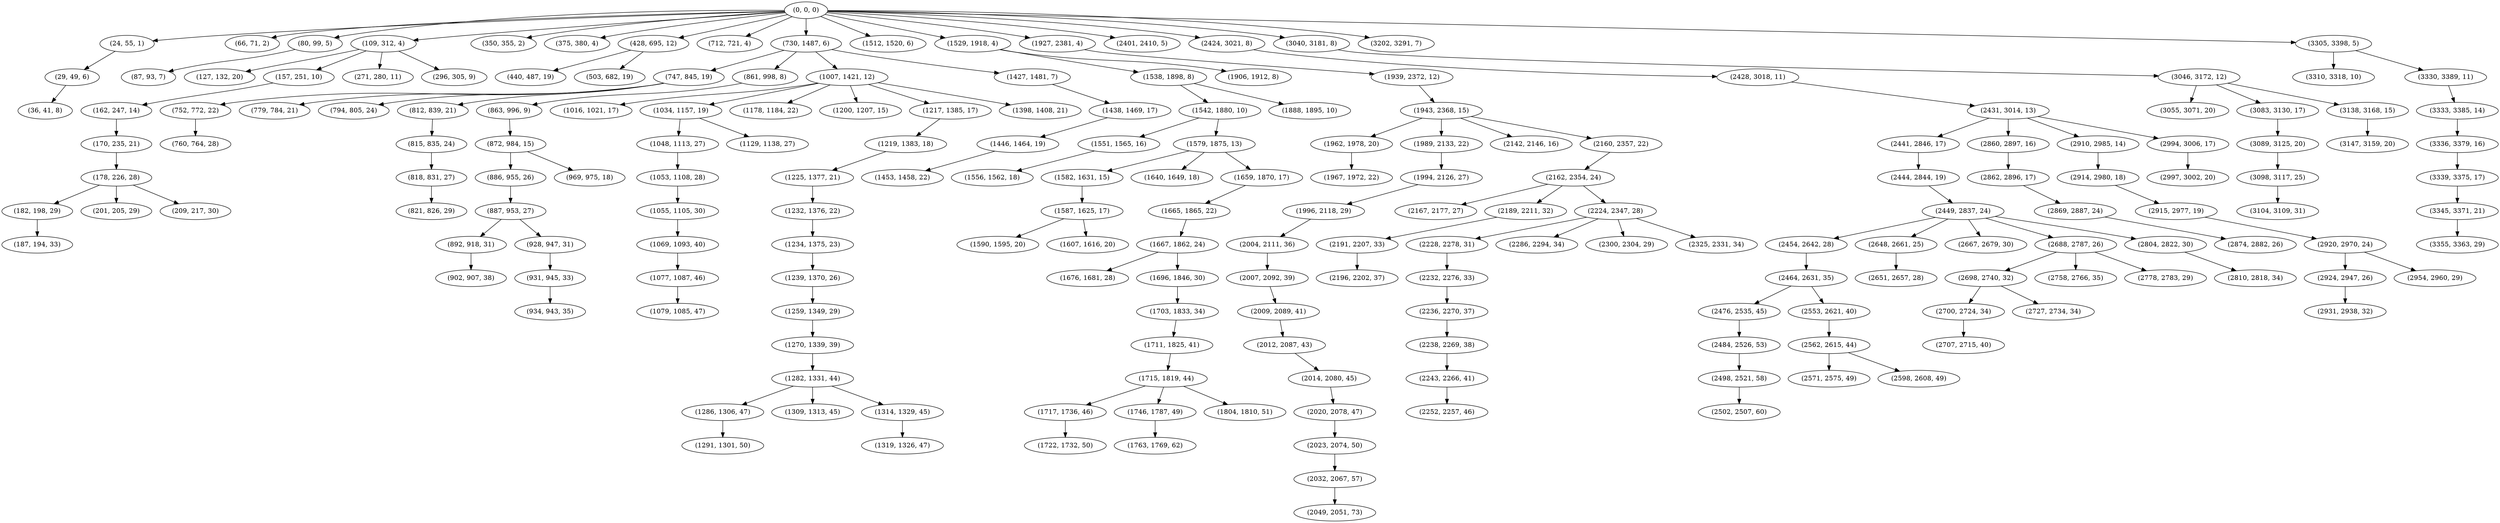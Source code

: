 digraph tree {
    "(0, 0, 0)";
    "(24, 55, 1)";
    "(29, 49, 6)";
    "(36, 41, 8)";
    "(66, 71, 2)";
    "(80, 99, 5)";
    "(87, 93, 7)";
    "(109, 312, 4)";
    "(127, 132, 20)";
    "(157, 251, 10)";
    "(162, 247, 14)";
    "(170, 235, 21)";
    "(178, 226, 28)";
    "(182, 198, 29)";
    "(187, 194, 33)";
    "(201, 205, 29)";
    "(209, 217, 30)";
    "(271, 280, 11)";
    "(296, 305, 9)";
    "(350, 355, 2)";
    "(375, 380, 4)";
    "(428, 695, 12)";
    "(440, 487, 19)";
    "(503, 682, 19)";
    "(712, 721, 4)";
    "(730, 1487, 6)";
    "(747, 845, 19)";
    "(752, 772, 22)";
    "(760, 764, 28)";
    "(779, 784, 21)";
    "(794, 805, 24)";
    "(812, 839, 21)";
    "(815, 835, 24)";
    "(818, 831, 27)";
    "(821, 826, 29)";
    "(861, 998, 8)";
    "(863, 996, 9)";
    "(872, 984, 15)";
    "(886, 955, 26)";
    "(887, 953, 27)";
    "(892, 918, 31)";
    "(902, 907, 38)";
    "(928, 947, 31)";
    "(931, 945, 33)";
    "(934, 943, 35)";
    "(969, 975, 18)";
    "(1007, 1421, 12)";
    "(1016, 1021, 17)";
    "(1034, 1157, 19)";
    "(1048, 1113, 27)";
    "(1053, 1108, 28)";
    "(1055, 1105, 30)";
    "(1069, 1093, 40)";
    "(1077, 1087, 46)";
    "(1079, 1085, 47)";
    "(1129, 1138, 27)";
    "(1178, 1184, 22)";
    "(1200, 1207, 15)";
    "(1217, 1385, 17)";
    "(1219, 1383, 18)";
    "(1225, 1377, 21)";
    "(1232, 1376, 22)";
    "(1234, 1375, 23)";
    "(1239, 1370, 26)";
    "(1259, 1349, 29)";
    "(1270, 1339, 39)";
    "(1282, 1331, 44)";
    "(1286, 1306, 47)";
    "(1291, 1301, 50)";
    "(1309, 1313, 45)";
    "(1314, 1329, 45)";
    "(1319, 1326, 47)";
    "(1398, 1408, 21)";
    "(1427, 1481, 7)";
    "(1438, 1469, 17)";
    "(1446, 1464, 19)";
    "(1453, 1458, 22)";
    "(1512, 1520, 6)";
    "(1529, 1918, 4)";
    "(1538, 1898, 8)";
    "(1542, 1880, 10)";
    "(1551, 1565, 16)";
    "(1556, 1562, 18)";
    "(1579, 1875, 13)";
    "(1582, 1631, 15)";
    "(1587, 1625, 17)";
    "(1590, 1595, 20)";
    "(1607, 1616, 20)";
    "(1640, 1649, 18)";
    "(1659, 1870, 17)";
    "(1665, 1865, 22)";
    "(1667, 1862, 24)";
    "(1676, 1681, 28)";
    "(1696, 1846, 30)";
    "(1703, 1833, 34)";
    "(1711, 1825, 41)";
    "(1715, 1819, 44)";
    "(1717, 1736, 46)";
    "(1722, 1732, 50)";
    "(1746, 1787, 49)";
    "(1763, 1769, 62)";
    "(1804, 1810, 51)";
    "(1888, 1895, 10)";
    "(1906, 1912, 8)";
    "(1927, 2381, 4)";
    "(1939, 2372, 12)";
    "(1943, 2368, 15)";
    "(1962, 1978, 20)";
    "(1967, 1972, 22)";
    "(1989, 2133, 22)";
    "(1994, 2126, 27)";
    "(1996, 2118, 29)";
    "(2004, 2111, 36)";
    "(2007, 2092, 39)";
    "(2009, 2089, 41)";
    "(2012, 2087, 43)";
    "(2014, 2080, 45)";
    "(2020, 2078, 47)";
    "(2023, 2074, 50)";
    "(2032, 2067, 57)";
    "(2049, 2051, 73)";
    "(2142, 2146, 16)";
    "(2160, 2357, 22)";
    "(2162, 2354, 24)";
    "(2167, 2177, 27)";
    "(2189, 2211, 32)";
    "(2191, 2207, 33)";
    "(2196, 2202, 37)";
    "(2224, 2347, 28)";
    "(2228, 2278, 31)";
    "(2232, 2276, 33)";
    "(2236, 2270, 37)";
    "(2238, 2269, 38)";
    "(2243, 2266, 41)";
    "(2252, 2257, 46)";
    "(2286, 2294, 34)";
    "(2300, 2304, 29)";
    "(2325, 2331, 34)";
    "(2401, 2410, 5)";
    "(2424, 3021, 8)";
    "(2428, 3018, 11)";
    "(2431, 3014, 13)";
    "(2441, 2846, 17)";
    "(2444, 2844, 19)";
    "(2449, 2837, 24)";
    "(2454, 2642, 28)";
    "(2464, 2631, 35)";
    "(2476, 2535, 45)";
    "(2484, 2526, 53)";
    "(2498, 2521, 58)";
    "(2502, 2507, 60)";
    "(2553, 2621, 40)";
    "(2562, 2615, 44)";
    "(2571, 2575, 49)";
    "(2598, 2608, 49)";
    "(2648, 2661, 25)";
    "(2651, 2657, 28)";
    "(2667, 2679, 30)";
    "(2688, 2787, 26)";
    "(2698, 2740, 32)";
    "(2700, 2724, 34)";
    "(2707, 2715, 40)";
    "(2727, 2734, 34)";
    "(2758, 2766, 35)";
    "(2778, 2783, 29)";
    "(2804, 2822, 30)";
    "(2810, 2818, 34)";
    "(2860, 2897, 16)";
    "(2862, 2896, 17)";
    "(2869, 2887, 24)";
    "(2874, 2882, 26)";
    "(2910, 2985, 14)";
    "(2914, 2980, 18)";
    "(2915, 2977, 19)";
    "(2920, 2970, 24)";
    "(2924, 2947, 26)";
    "(2931, 2938, 32)";
    "(2954, 2960, 29)";
    "(2994, 3006, 17)";
    "(2997, 3002, 20)";
    "(3040, 3181, 8)";
    "(3046, 3172, 12)";
    "(3055, 3071, 20)";
    "(3083, 3130, 17)";
    "(3089, 3125, 20)";
    "(3098, 3117, 25)";
    "(3104, 3109, 31)";
    "(3138, 3168, 15)";
    "(3147, 3159, 20)";
    "(3202, 3291, 7)";
    "(3305, 3398, 5)";
    "(3310, 3318, 10)";
    "(3330, 3389, 11)";
    "(3333, 3385, 14)";
    "(3336, 3379, 16)";
    "(3339, 3375, 17)";
    "(3345, 3371, 21)";
    "(3355, 3363, 29)";
    "(0, 0, 0)" -> "(24, 55, 1)";
    "(0, 0, 0)" -> "(66, 71, 2)";
    "(0, 0, 0)" -> "(80, 99, 5)";
    "(0, 0, 0)" -> "(109, 312, 4)";
    "(0, 0, 0)" -> "(350, 355, 2)";
    "(0, 0, 0)" -> "(375, 380, 4)";
    "(0, 0, 0)" -> "(428, 695, 12)";
    "(0, 0, 0)" -> "(712, 721, 4)";
    "(0, 0, 0)" -> "(730, 1487, 6)";
    "(0, 0, 0)" -> "(1512, 1520, 6)";
    "(0, 0, 0)" -> "(1529, 1918, 4)";
    "(0, 0, 0)" -> "(1927, 2381, 4)";
    "(0, 0, 0)" -> "(2401, 2410, 5)";
    "(0, 0, 0)" -> "(2424, 3021, 8)";
    "(0, 0, 0)" -> "(3040, 3181, 8)";
    "(0, 0, 0)" -> "(3202, 3291, 7)";
    "(0, 0, 0)" -> "(3305, 3398, 5)";
    "(24, 55, 1)" -> "(29, 49, 6)";
    "(29, 49, 6)" -> "(36, 41, 8)";
    "(80, 99, 5)" -> "(87, 93, 7)";
    "(109, 312, 4)" -> "(127, 132, 20)";
    "(109, 312, 4)" -> "(157, 251, 10)";
    "(109, 312, 4)" -> "(271, 280, 11)";
    "(109, 312, 4)" -> "(296, 305, 9)";
    "(157, 251, 10)" -> "(162, 247, 14)";
    "(162, 247, 14)" -> "(170, 235, 21)";
    "(170, 235, 21)" -> "(178, 226, 28)";
    "(178, 226, 28)" -> "(182, 198, 29)";
    "(178, 226, 28)" -> "(201, 205, 29)";
    "(178, 226, 28)" -> "(209, 217, 30)";
    "(182, 198, 29)" -> "(187, 194, 33)";
    "(428, 695, 12)" -> "(440, 487, 19)";
    "(428, 695, 12)" -> "(503, 682, 19)";
    "(730, 1487, 6)" -> "(747, 845, 19)";
    "(730, 1487, 6)" -> "(861, 998, 8)";
    "(730, 1487, 6)" -> "(1007, 1421, 12)";
    "(730, 1487, 6)" -> "(1427, 1481, 7)";
    "(747, 845, 19)" -> "(752, 772, 22)";
    "(747, 845, 19)" -> "(779, 784, 21)";
    "(747, 845, 19)" -> "(794, 805, 24)";
    "(747, 845, 19)" -> "(812, 839, 21)";
    "(752, 772, 22)" -> "(760, 764, 28)";
    "(812, 839, 21)" -> "(815, 835, 24)";
    "(815, 835, 24)" -> "(818, 831, 27)";
    "(818, 831, 27)" -> "(821, 826, 29)";
    "(861, 998, 8)" -> "(863, 996, 9)";
    "(863, 996, 9)" -> "(872, 984, 15)";
    "(872, 984, 15)" -> "(886, 955, 26)";
    "(872, 984, 15)" -> "(969, 975, 18)";
    "(886, 955, 26)" -> "(887, 953, 27)";
    "(887, 953, 27)" -> "(892, 918, 31)";
    "(887, 953, 27)" -> "(928, 947, 31)";
    "(892, 918, 31)" -> "(902, 907, 38)";
    "(928, 947, 31)" -> "(931, 945, 33)";
    "(931, 945, 33)" -> "(934, 943, 35)";
    "(1007, 1421, 12)" -> "(1016, 1021, 17)";
    "(1007, 1421, 12)" -> "(1034, 1157, 19)";
    "(1007, 1421, 12)" -> "(1178, 1184, 22)";
    "(1007, 1421, 12)" -> "(1200, 1207, 15)";
    "(1007, 1421, 12)" -> "(1217, 1385, 17)";
    "(1007, 1421, 12)" -> "(1398, 1408, 21)";
    "(1034, 1157, 19)" -> "(1048, 1113, 27)";
    "(1034, 1157, 19)" -> "(1129, 1138, 27)";
    "(1048, 1113, 27)" -> "(1053, 1108, 28)";
    "(1053, 1108, 28)" -> "(1055, 1105, 30)";
    "(1055, 1105, 30)" -> "(1069, 1093, 40)";
    "(1069, 1093, 40)" -> "(1077, 1087, 46)";
    "(1077, 1087, 46)" -> "(1079, 1085, 47)";
    "(1217, 1385, 17)" -> "(1219, 1383, 18)";
    "(1219, 1383, 18)" -> "(1225, 1377, 21)";
    "(1225, 1377, 21)" -> "(1232, 1376, 22)";
    "(1232, 1376, 22)" -> "(1234, 1375, 23)";
    "(1234, 1375, 23)" -> "(1239, 1370, 26)";
    "(1239, 1370, 26)" -> "(1259, 1349, 29)";
    "(1259, 1349, 29)" -> "(1270, 1339, 39)";
    "(1270, 1339, 39)" -> "(1282, 1331, 44)";
    "(1282, 1331, 44)" -> "(1286, 1306, 47)";
    "(1282, 1331, 44)" -> "(1309, 1313, 45)";
    "(1282, 1331, 44)" -> "(1314, 1329, 45)";
    "(1286, 1306, 47)" -> "(1291, 1301, 50)";
    "(1314, 1329, 45)" -> "(1319, 1326, 47)";
    "(1427, 1481, 7)" -> "(1438, 1469, 17)";
    "(1438, 1469, 17)" -> "(1446, 1464, 19)";
    "(1446, 1464, 19)" -> "(1453, 1458, 22)";
    "(1529, 1918, 4)" -> "(1538, 1898, 8)";
    "(1529, 1918, 4)" -> "(1906, 1912, 8)";
    "(1538, 1898, 8)" -> "(1542, 1880, 10)";
    "(1538, 1898, 8)" -> "(1888, 1895, 10)";
    "(1542, 1880, 10)" -> "(1551, 1565, 16)";
    "(1542, 1880, 10)" -> "(1579, 1875, 13)";
    "(1551, 1565, 16)" -> "(1556, 1562, 18)";
    "(1579, 1875, 13)" -> "(1582, 1631, 15)";
    "(1579, 1875, 13)" -> "(1640, 1649, 18)";
    "(1579, 1875, 13)" -> "(1659, 1870, 17)";
    "(1582, 1631, 15)" -> "(1587, 1625, 17)";
    "(1587, 1625, 17)" -> "(1590, 1595, 20)";
    "(1587, 1625, 17)" -> "(1607, 1616, 20)";
    "(1659, 1870, 17)" -> "(1665, 1865, 22)";
    "(1665, 1865, 22)" -> "(1667, 1862, 24)";
    "(1667, 1862, 24)" -> "(1676, 1681, 28)";
    "(1667, 1862, 24)" -> "(1696, 1846, 30)";
    "(1696, 1846, 30)" -> "(1703, 1833, 34)";
    "(1703, 1833, 34)" -> "(1711, 1825, 41)";
    "(1711, 1825, 41)" -> "(1715, 1819, 44)";
    "(1715, 1819, 44)" -> "(1717, 1736, 46)";
    "(1715, 1819, 44)" -> "(1746, 1787, 49)";
    "(1715, 1819, 44)" -> "(1804, 1810, 51)";
    "(1717, 1736, 46)" -> "(1722, 1732, 50)";
    "(1746, 1787, 49)" -> "(1763, 1769, 62)";
    "(1927, 2381, 4)" -> "(1939, 2372, 12)";
    "(1939, 2372, 12)" -> "(1943, 2368, 15)";
    "(1943, 2368, 15)" -> "(1962, 1978, 20)";
    "(1943, 2368, 15)" -> "(1989, 2133, 22)";
    "(1943, 2368, 15)" -> "(2142, 2146, 16)";
    "(1943, 2368, 15)" -> "(2160, 2357, 22)";
    "(1962, 1978, 20)" -> "(1967, 1972, 22)";
    "(1989, 2133, 22)" -> "(1994, 2126, 27)";
    "(1994, 2126, 27)" -> "(1996, 2118, 29)";
    "(1996, 2118, 29)" -> "(2004, 2111, 36)";
    "(2004, 2111, 36)" -> "(2007, 2092, 39)";
    "(2007, 2092, 39)" -> "(2009, 2089, 41)";
    "(2009, 2089, 41)" -> "(2012, 2087, 43)";
    "(2012, 2087, 43)" -> "(2014, 2080, 45)";
    "(2014, 2080, 45)" -> "(2020, 2078, 47)";
    "(2020, 2078, 47)" -> "(2023, 2074, 50)";
    "(2023, 2074, 50)" -> "(2032, 2067, 57)";
    "(2032, 2067, 57)" -> "(2049, 2051, 73)";
    "(2160, 2357, 22)" -> "(2162, 2354, 24)";
    "(2162, 2354, 24)" -> "(2167, 2177, 27)";
    "(2162, 2354, 24)" -> "(2189, 2211, 32)";
    "(2162, 2354, 24)" -> "(2224, 2347, 28)";
    "(2189, 2211, 32)" -> "(2191, 2207, 33)";
    "(2191, 2207, 33)" -> "(2196, 2202, 37)";
    "(2224, 2347, 28)" -> "(2228, 2278, 31)";
    "(2224, 2347, 28)" -> "(2286, 2294, 34)";
    "(2224, 2347, 28)" -> "(2300, 2304, 29)";
    "(2224, 2347, 28)" -> "(2325, 2331, 34)";
    "(2228, 2278, 31)" -> "(2232, 2276, 33)";
    "(2232, 2276, 33)" -> "(2236, 2270, 37)";
    "(2236, 2270, 37)" -> "(2238, 2269, 38)";
    "(2238, 2269, 38)" -> "(2243, 2266, 41)";
    "(2243, 2266, 41)" -> "(2252, 2257, 46)";
    "(2424, 3021, 8)" -> "(2428, 3018, 11)";
    "(2428, 3018, 11)" -> "(2431, 3014, 13)";
    "(2431, 3014, 13)" -> "(2441, 2846, 17)";
    "(2431, 3014, 13)" -> "(2860, 2897, 16)";
    "(2431, 3014, 13)" -> "(2910, 2985, 14)";
    "(2431, 3014, 13)" -> "(2994, 3006, 17)";
    "(2441, 2846, 17)" -> "(2444, 2844, 19)";
    "(2444, 2844, 19)" -> "(2449, 2837, 24)";
    "(2449, 2837, 24)" -> "(2454, 2642, 28)";
    "(2449, 2837, 24)" -> "(2648, 2661, 25)";
    "(2449, 2837, 24)" -> "(2667, 2679, 30)";
    "(2449, 2837, 24)" -> "(2688, 2787, 26)";
    "(2449, 2837, 24)" -> "(2804, 2822, 30)";
    "(2454, 2642, 28)" -> "(2464, 2631, 35)";
    "(2464, 2631, 35)" -> "(2476, 2535, 45)";
    "(2464, 2631, 35)" -> "(2553, 2621, 40)";
    "(2476, 2535, 45)" -> "(2484, 2526, 53)";
    "(2484, 2526, 53)" -> "(2498, 2521, 58)";
    "(2498, 2521, 58)" -> "(2502, 2507, 60)";
    "(2553, 2621, 40)" -> "(2562, 2615, 44)";
    "(2562, 2615, 44)" -> "(2571, 2575, 49)";
    "(2562, 2615, 44)" -> "(2598, 2608, 49)";
    "(2648, 2661, 25)" -> "(2651, 2657, 28)";
    "(2688, 2787, 26)" -> "(2698, 2740, 32)";
    "(2688, 2787, 26)" -> "(2758, 2766, 35)";
    "(2688, 2787, 26)" -> "(2778, 2783, 29)";
    "(2698, 2740, 32)" -> "(2700, 2724, 34)";
    "(2698, 2740, 32)" -> "(2727, 2734, 34)";
    "(2700, 2724, 34)" -> "(2707, 2715, 40)";
    "(2804, 2822, 30)" -> "(2810, 2818, 34)";
    "(2860, 2897, 16)" -> "(2862, 2896, 17)";
    "(2862, 2896, 17)" -> "(2869, 2887, 24)";
    "(2869, 2887, 24)" -> "(2874, 2882, 26)";
    "(2910, 2985, 14)" -> "(2914, 2980, 18)";
    "(2914, 2980, 18)" -> "(2915, 2977, 19)";
    "(2915, 2977, 19)" -> "(2920, 2970, 24)";
    "(2920, 2970, 24)" -> "(2924, 2947, 26)";
    "(2920, 2970, 24)" -> "(2954, 2960, 29)";
    "(2924, 2947, 26)" -> "(2931, 2938, 32)";
    "(2994, 3006, 17)" -> "(2997, 3002, 20)";
    "(3040, 3181, 8)" -> "(3046, 3172, 12)";
    "(3046, 3172, 12)" -> "(3055, 3071, 20)";
    "(3046, 3172, 12)" -> "(3083, 3130, 17)";
    "(3046, 3172, 12)" -> "(3138, 3168, 15)";
    "(3083, 3130, 17)" -> "(3089, 3125, 20)";
    "(3089, 3125, 20)" -> "(3098, 3117, 25)";
    "(3098, 3117, 25)" -> "(3104, 3109, 31)";
    "(3138, 3168, 15)" -> "(3147, 3159, 20)";
    "(3305, 3398, 5)" -> "(3310, 3318, 10)";
    "(3305, 3398, 5)" -> "(3330, 3389, 11)";
    "(3330, 3389, 11)" -> "(3333, 3385, 14)";
    "(3333, 3385, 14)" -> "(3336, 3379, 16)";
    "(3336, 3379, 16)" -> "(3339, 3375, 17)";
    "(3339, 3375, 17)" -> "(3345, 3371, 21)";
    "(3345, 3371, 21)" -> "(3355, 3363, 29)";
}
